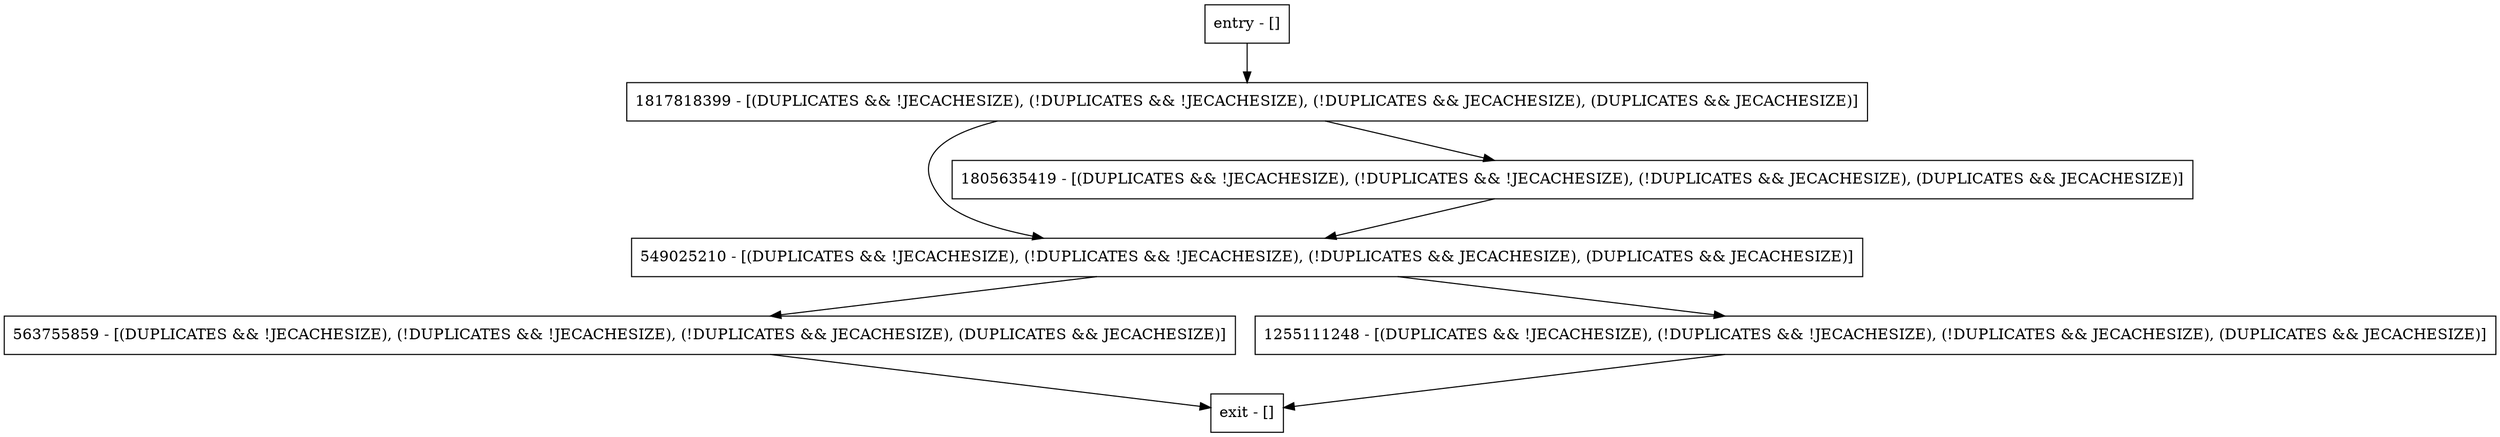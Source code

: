 digraph openDatabase {
node [shape=record];
entry [label="entry - []"];
exit [label="exit - []"];
563755859 [label="563755859 - [(DUPLICATES && !JECACHESIZE), (!DUPLICATES && !JECACHESIZE), (!DUPLICATES && JECACHESIZE), (DUPLICATES && JECACHESIZE)]"];
1817818399 [label="1817818399 - [(DUPLICATES && !JECACHESIZE), (!DUPLICATES && !JECACHESIZE), (!DUPLICATES && JECACHESIZE), (DUPLICATES && JECACHESIZE)]"];
549025210 [label="549025210 - [(DUPLICATES && !JECACHESIZE), (!DUPLICATES && !JECACHESIZE), (!DUPLICATES && JECACHESIZE), (DUPLICATES && JECACHESIZE)]"];
1805635419 [label="1805635419 - [(DUPLICATES && !JECACHESIZE), (!DUPLICATES && !JECACHESIZE), (!DUPLICATES && JECACHESIZE), (DUPLICATES && JECACHESIZE)]"];
1255111248 [label="1255111248 - [(DUPLICATES && !JECACHESIZE), (!DUPLICATES && !JECACHESIZE), (!DUPLICATES && JECACHESIZE), (DUPLICATES && JECACHESIZE)]"];
entry;
exit;
entry -> 1817818399;
563755859 -> exit;
1817818399 -> 549025210;
1817818399 -> 1805635419;
549025210 -> 563755859;
549025210 -> 1255111248;
1805635419 -> 549025210;
1255111248 -> exit;
}
